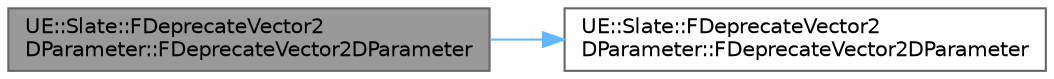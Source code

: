digraph "UE::Slate::FDeprecateVector2DParameter::FDeprecateVector2DParameter"
{
 // INTERACTIVE_SVG=YES
 // LATEX_PDF_SIZE
  bgcolor="transparent";
  edge [fontname=Helvetica,fontsize=10,labelfontname=Helvetica,labelfontsize=10];
  node [fontname=Helvetica,fontsize=10,shape=box,height=0.2,width=0.4];
  rankdir="LR";
  Node1 [id="Node000001",label="UE::Slate::FDeprecateVector2\lDParameter::FDeprecateVector2DParameter",height=0.2,width=0.4,color="gray40", fillcolor="grey60", style="filled", fontcolor="black",tooltip=" "];
  Node1 -> Node2 [id="edge1_Node000001_Node000002",color="steelblue1",style="solid",tooltip=" "];
  Node2 [id="Node000002",label="UE::Slate::FDeprecateVector2\lDParameter::FDeprecateVector2DParameter",height=0.2,width=0.4,color="grey40", fillcolor="white", style="filled",URL="$dc/d8f/structUE_1_1Slate_1_1FDeprecateVector2DParameter.html#ad0a5d8a49787b013dd1b2996e03700bb",tooltip=" "];
}
